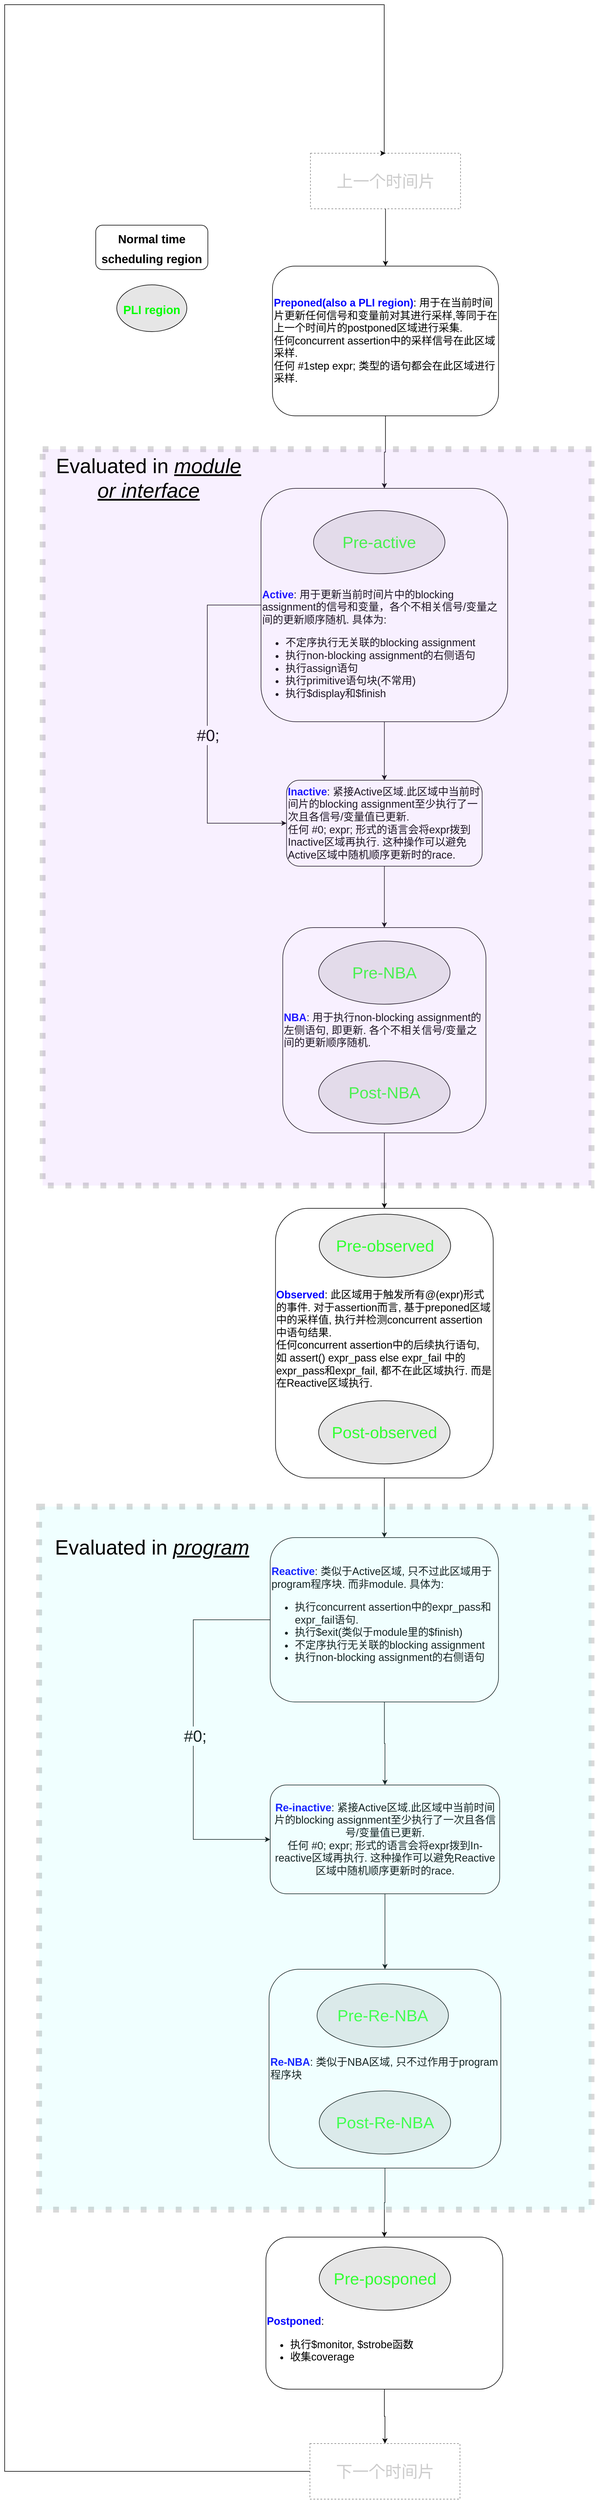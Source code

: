 <mxfile version="14.6.13" type="device"><diagram id="0FlRhhKSoxPwnXyyWRnf" name="Page-1"><mxGraphModel dx="2107" dy="1787" grid="0" gridSize="10" guides="1" tooltips="1" connect="1" arrows="1" fold="1" page="0" pageScale="1" pageWidth="827" pageHeight="1169" math="0" shadow="0"><root><mxCell id="0"/><mxCell id="1" parent="0"/><mxCell id="9OB_LAbCFs1L-e95nhm7-4" style="edgeStyle=orthogonalEdgeStyle;rounded=0;orthogonalLoop=1;jettySize=auto;html=1;entryX=0.5;entryY=0;entryDx=0;entryDy=0;" edge="1" parent="1" source="24gfk-uGKHitr3N9uXJ9-2" target="24gfk-uGKHitr3N9uXJ9-3"><mxGeometry relative="1" as="geometry"/></mxCell><mxCell id="24gfk-uGKHitr3N9uXJ9-2" value="&lt;font style=&quot;font-size: 18px&quot;&gt;&lt;font color=&quot;#0000ff&quot;&gt;&lt;b&gt;Preponed(also a PLI region)&lt;/b&gt;&lt;/font&gt;: 用于在当前时间片更新任何信号和变量前对其进行采样,等同于在上一个时间片的postponed区域进行采集.&lt;br&gt;任何concurrent assertion中的采样信号在此区域采样.&lt;br&gt;任何 #1step expr; 类型的语句都会在此区域进行采样.&lt;/font&gt;" style="rounded=1;whiteSpace=wrap;html=1;align=left;" parent="1" vertex="1"><mxGeometry x="170.64" y="-165" width="387.12" height="256" as="geometry"/></mxCell><mxCell id="9OB_LAbCFs1L-e95nhm7-3" style="edgeStyle=orthogonalEdgeStyle;rounded=0;orthogonalLoop=1;jettySize=auto;html=1;entryX=0.5;entryY=0;entryDx=0;entryDy=0;" edge="1" parent="1" source="24gfk-uGKHitr3N9uXJ9-3" target="24gfk-uGKHitr3N9uXJ9-4"><mxGeometry relative="1" as="geometry"/></mxCell><mxCell id="24gfk-uGKHitr3N9uXJ9-3" value="&lt;font style=&quot;font-size: 18px&quot;&gt;&lt;font color=&quot;#0000ff&quot;&gt;&lt;b&gt;&lt;br&gt;&lt;br&gt;&lt;br&gt;&lt;br&gt;&lt;br&gt;&lt;br&gt;&lt;br&gt;Active&lt;/b&gt;&lt;/font&gt;: 用于更新当前时间片中的blocking assignment的信号和变量，各个不相关信号/变量之间的更新顺序随机. 具体为:&lt;br&gt;&lt;ul&gt;&lt;li&gt;不定序执行无关联的blocking assignment&lt;/li&gt;&lt;li&gt;执行non-blocking assignment的右侧语句&lt;/li&gt;&lt;li&gt;执行assign语句&lt;/li&gt;&lt;li&gt;执行primitive语句块(不常用)&lt;/li&gt;&lt;li&gt;执行$display和$finish&lt;/li&gt;&lt;/ul&gt;&lt;/font&gt;" style="rounded=1;whiteSpace=wrap;html=1;align=left;" parent="1" vertex="1"><mxGeometry x="151.01" y="215" width="422.5" height="399" as="geometry"/></mxCell><mxCell id="9OB_LAbCFs1L-e95nhm7-1" style="edgeStyle=orthogonalEdgeStyle;rounded=0;orthogonalLoop=1;jettySize=auto;html=1;entryX=0;entryY=0.5;entryDx=0;entryDy=0;exitX=0;exitY=0.5;exitDx=0;exitDy=0;endArrow=none;endFill=0;startArrow=classic;startFill=1;" edge="1" parent="1" source="24gfk-uGKHitr3N9uXJ9-4" target="24gfk-uGKHitr3N9uXJ9-3"><mxGeometry relative="1" as="geometry"><Array as="points"><mxPoint x="59" y="788"/><mxPoint x="59" y="415"/></Array></mxGeometry></mxCell><mxCell id="9OB_LAbCFs1L-e95nhm7-2" value="&lt;font style=&quot;font-size: 28px;&quot;&gt;#0;&lt;/font&gt;" style="edgeLabel;html=1;align=center;verticalAlign=middle;resizable=0;points=[];fontSize=28;" vertex="1" connectable="0" parent="9OB_LAbCFs1L-e95nhm7-1"><mxGeometry x="-0.078" relative="1" as="geometry"><mxPoint x="1" y="-10" as="offset"/></mxGeometry></mxCell><mxCell id="9OB_LAbCFs1L-e95nhm7-5" style="edgeStyle=orthogonalEdgeStyle;rounded=0;orthogonalLoop=1;jettySize=auto;html=1;entryX=0.5;entryY=0;entryDx=0;entryDy=0;" edge="1" parent="1" source="24gfk-uGKHitr3N9uXJ9-4" target="24gfk-uGKHitr3N9uXJ9-5"><mxGeometry relative="1" as="geometry"/></mxCell><mxCell id="24gfk-uGKHitr3N9uXJ9-4" value="&lt;font style=&quot;font-size: 18px&quot;&gt;&lt;font color=&quot;#0000ff&quot;&gt;&lt;b&gt;Inactive&lt;/b&gt;&lt;/font&gt;: 紧接Active区域.此区域中当前时间片的blocking assignment至少执行了一次且各信号/变量值已更新.&lt;br&gt;任何 #0; expr; 形式的语言会将expr拨到Inactive区域再执行. 这种操作可以避免Active区域中随机顺序更新时的race.&lt;br&gt;&lt;/font&gt;" style="rounded=1;whiteSpace=wrap;html=1;align=left;" parent="1" vertex="1"><mxGeometry x="194.75" y="714" width="335" height="147" as="geometry"/></mxCell><mxCell id="9OB_LAbCFs1L-e95nhm7-7" style="edgeStyle=orthogonalEdgeStyle;rounded=0;orthogonalLoop=1;jettySize=auto;html=1;entryX=0.5;entryY=0;entryDx=0;entryDy=0;" edge="1" parent="1" source="24gfk-uGKHitr3N9uXJ9-5" target="24gfk-uGKHitr3N9uXJ9-6"><mxGeometry relative="1" as="geometry"/></mxCell><mxCell id="24gfk-uGKHitr3N9uXJ9-5" value="&lt;font style=&quot;font-size: 18px&quot;&gt;&lt;b&gt;&lt;font color=&quot;#0000ff&quot;&gt;NBA&lt;/font&gt;&lt;/b&gt;: 用于执行non-blocking assignment的左侧语句, 即更新.&amp;nbsp;&lt;/font&gt;&lt;span style=&quot;font-size: 18px&quot;&gt;各个不相关信号/变量之间的更新顺序随机.&lt;/span&gt;" style="rounded=1;whiteSpace=wrap;html=1;align=left;" parent="1" vertex="1"><mxGeometry x="188.25" y="966" width="348" height="351" as="geometry"/></mxCell><mxCell id="9OB_LAbCFs1L-e95nhm7-8" style="edgeStyle=orthogonalEdgeStyle;rounded=0;orthogonalLoop=1;jettySize=auto;html=1;entryX=0.5;entryY=0;entryDx=0;entryDy=0;" edge="1" parent="1" source="24gfk-uGKHitr3N9uXJ9-6" target="24gfk-uGKHitr3N9uXJ9-7"><mxGeometry relative="1" as="geometry"/></mxCell><mxCell id="24gfk-uGKHitr3N9uXJ9-6" value="&lt;div style=&quot;text-align: left&quot;&gt;&lt;font style=&quot;font-size: 18px&quot;&gt;&lt;font color=&quot;#0000ff&quot;&gt;&lt;b&gt;Observed&lt;/b&gt;&lt;/font&gt;: 此区域用于触发所有@(expr)形式的事件.&amp;nbsp;&lt;/font&gt;&lt;span style=&quot;font-size: 18px&quot;&gt;对于assertion而言, 基于preponed区域中的采样值, 执行并检测concurrent assertion中语句结果.&amp;nbsp;&lt;/span&gt;&lt;/div&gt;&lt;div style=&quot;text-align: left&quot;&gt;&lt;font style=&quot;font-size: 18px&quot;&gt;任何concurrent assertion中的后续执行语句, 如 assert() expr_pass else expr_fail 中的expr_pass和expr_fail, 都不在此区域执行. 而是在Reactive区域执行.&lt;/font&gt;&lt;/div&gt;&lt;div style=&quot;text-align: left&quot;&gt;&lt;span style=&quot;color: rgba(0 , 0 , 0 , 0) ; font-family: monospace ; font-size: 0px&quot;&gt;于%3CmxGraphModel%3E%3Croot%3E%3CmxCell%20id%3D%220%22%2F%3E%3CmxCell%20id%3D%221%22%20parent%3D%220%22%2F%3E%3CmxCell%20id%3D%222%22%20value%3D%22%26lt%3Bfont%20style%3D%26quot%3Bfont-size%3A%2018px%26quot%3B%26gt%3BNBA%26lt%3B%2Ffont%26gt%3B%22%20style%3D%22rounded%3D1%3BwhiteSpace%3Dwrap%3Bhtml%3D1%3B%22%20vertex%3D%221%22%20parent%3D%221%22%3E%3CmxGeometry%20x%3D%22320%22%20y%3D%22720%22%20width%3D%22120%22%20height%3D%2260%22%20as%3D%22geometry%22%2F%3E%3C%2FmxCell%3E%3C%2Froot%3E%3C%2FmxGraphModel%3E：sd&lt;/span&gt;&lt;/div&gt;" style="rounded=1;whiteSpace=wrap;html=1;" parent="1" vertex="1"><mxGeometry x="175.82" y="1446" width="372.88" height="461" as="geometry"/></mxCell><mxCell id="9OB_LAbCFs1L-e95nhm7-9" style="edgeStyle=orthogonalEdgeStyle;rounded=0;orthogonalLoop=1;jettySize=auto;html=1;entryX=0.5;entryY=0;entryDx=0;entryDy=0;" edge="1" parent="1" source="24gfk-uGKHitr3N9uXJ9-7" target="24gfk-uGKHitr3N9uXJ9-8"><mxGeometry relative="1" as="geometry"/></mxCell><mxCell id="24gfk-uGKHitr3N9uXJ9-7" value="&lt;font style=&quot;font-size: 18px&quot;&gt;&lt;font color=&quot;#0000ff&quot;&gt;&lt;b&gt;Reactive&lt;/b&gt;&lt;/font&gt;: 类似于Active区域, 只不过此区域用于program程序块. 而非module. 具体为:&lt;br&gt;&lt;ul&gt;&lt;li&gt;&lt;font style=&quot;font-size: 18px&quot;&gt;执行concurrent assertion中的expr_pass和expr_fail语句.&lt;/font&gt;&lt;/li&gt;&lt;li&gt;&lt;font style=&quot;font-size: 18px&quot;&gt;执行$exit(类似于module里的$finish)&lt;/font&gt;&lt;/li&gt;&lt;li&gt;不定序执行无关联的blocking assignment&lt;/li&gt;&lt;li&gt;执行non-blocking assignment的右侧语句&lt;/li&gt;&lt;/ul&gt;&lt;/font&gt;" style="rounded=1;whiteSpace=wrap;html=1;align=left;" parent="1" vertex="1"><mxGeometry x="166.76" y="2009" width="391" height="281" as="geometry"/></mxCell><mxCell id="9OB_LAbCFs1L-e95nhm7-10" style="edgeStyle=orthogonalEdgeStyle;rounded=0;orthogonalLoop=1;jettySize=auto;html=1;entryX=0.5;entryY=0;entryDx=0;entryDy=0;" edge="1" parent="1" source="24gfk-uGKHitr3N9uXJ9-8" target="24gfk-uGKHitr3N9uXJ9-9"><mxGeometry relative="1" as="geometry"/></mxCell><mxCell id="9OB_LAbCFs1L-e95nhm7-13" style="edgeStyle=orthogonalEdgeStyle;rounded=0;orthogonalLoop=1;jettySize=auto;html=1;entryX=0;entryY=0.5;entryDx=0;entryDy=0;endArrow=none;endFill=0;startArrow=classic;startFill=1;" edge="1" parent="1" source="24gfk-uGKHitr3N9uXJ9-8" target="24gfk-uGKHitr3N9uXJ9-7"><mxGeometry relative="1" as="geometry"><Array as="points"><mxPoint x="35" y="2525"/><mxPoint x="35" y="2150"/></Array></mxGeometry></mxCell><mxCell id="9OB_LAbCFs1L-e95nhm7-14" value="#0;" style="edgeLabel;html=1;align=center;verticalAlign=middle;resizable=0;points=[];fontSize=28;" vertex="1" connectable="0" parent="9OB_LAbCFs1L-e95nhm7-13"><mxGeometry x="0.101" y="2" relative="1" as="geometry"><mxPoint x="5" y="43" as="offset"/></mxGeometry></mxCell><mxCell id="24gfk-uGKHitr3N9uXJ9-8" value="&lt;font color=&quot;#0000ff&quot; style=&quot;font-size: 18px ; text-align: left&quot;&gt;&lt;b&gt;Re-inactive&lt;/b&gt;&lt;/font&gt;&lt;span style=&quot;font-size: 18px ; text-align: left&quot;&gt;: 紧接Active区域.此区域中当前时间片的blocking assignment至少执行了一次且各信号/变量值已更新.&lt;/span&gt;&lt;br style=&quot;font-size: 18px ; text-align: left&quot;&gt;&lt;span style=&quot;font-size: 18px ; text-align: left&quot;&gt;任何 #0; expr; 形式的语言会将expr拨到In-reactive区域再执行. 这种操作可以避免Reactive区域中随机顺序更新时的race.&lt;/span&gt;" style="rounded=1;whiteSpace=wrap;html=1;" parent="1" vertex="1"><mxGeometry x="166.76" y="2432" width="393" height="186" as="geometry"/></mxCell><mxCell id="9OB_LAbCFs1L-e95nhm7-12" style="edgeStyle=orthogonalEdgeStyle;rounded=0;orthogonalLoop=1;jettySize=auto;html=1;entryX=0.5;entryY=0;entryDx=0;entryDy=0;" edge="1" parent="1" source="24gfk-uGKHitr3N9uXJ9-9" target="24gfk-uGKHitr3N9uXJ9-10"><mxGeometry relative="1" as="geometry"/></mxCell><mxCell id="24gfk-uGKHitr3N9uXJ9-9" value="&lt;font style=&quot;font-size: 18px&quot;&gt;&lt;b&gt;&lt;font color=&quot;#0000ff&quot;&gt;Re-NBA&lt;/font&gt;&lt;/b&gt;: 类似于NBA区域, 只不过作用于program程序块&lt;/font&gt;" style="rounded=1;whiteSpace=wrap;html=1;align=left;" parent="1" vertex="1"><mxGeometry x="164.76" y="2747" width="397" height="340" as="geometry"/></mxCell><mxCell id="9OB_LAbCFs1L-e95nhm7-29" style="edgeStyle=orthogonalEdgeStyle;rounded=0;orthogonalLoop=1;jettySize=auto;html=1;entryX=0.5;entryY=0;entryDx=0;entryDy=0;fontSize=28;" edge="1" parent="1" source="24gfk-uGKHitr3N9uXJ9-10" target="9OB_LAbCFs1L-e95nhm7-28"><mxGeometry relative="1" as="geometry"/></mxCell><mxCell id="24gfk-uGKHitr3N9uXJ9-10" value="&lt;font style=&quot;font-size: 18px&quot;&gt;&lt;b&gt;&lt;font color=&quot;#0000ff&quot;&gt;&lt;br&gt;&lt;br&gt;&lt;br&gt;&lt;br&gt;&lt;br&gt;Postponed&lt;/font&gt;&lt;/b&gt;:&lt;br&gt;&lt;ul&gt;&lt;li&gt;&lt;font style=&quot;font-size: 18px&quot;&gt;执行$monitor, $strobe函数&lt;/font&gt;&lt;/li&gt;&lt;li&gt;&lt;font style=&quot;font-size: 18px&quot;&gt;收集coverage&lt;/font&gt;&lt;/li&gt;&lt;/ul&gt;&lt;/font&gt;" style="rounded=1;whiteSpace=wrap;html=1;align=left;" parent="1" vertex="1"><mxGeometry x="159.39" y="3205" width="405.75" height="260" as="geometry"/></mxCell><mxCell id="24gfk-uGKHitr3N9uXJ9-1" value="&lt;font style=&quot;font-size: 28px&quot; color=&quot;#33ff33&quot;&gt;Pre-active&lt;/font&gt;" style="ellipse;whiteSpace=wrap;html=1;fillColor=#E6E6E6;" parent="1" vertex="1"><mxGeometry x="241" y="253" width="225" height="108" as="geometry"/></mxCell><mxCell id="9OB_LAbCFs1L-e95nhm7-17" value="&lt;font style=&quot;font-size: 28px&quot; color=&quot;#33ff33&quot;&gt;Pre-NBA&lt;/font&gt;" style="ellipse;whiteSpace=wrap;html=1;fillColor=#E6E6E6;" vertex="1" parent="1"><mxGeometry x="249.75" y="989" width="225" height="108" as="geometry"/></mxCell><mxCell id="9OB_LAbCFs1L-e95nhm7-18" value="&lt;font style=&quot;font-size: 28px&quot; color=&quot;#33ff33&quot;&gt;Post-NBA&lt;/font&gt;" style="ellipse;whiteSpace=wrap;html=1;fillColor=#E6E6E6;" vertex="1" parent="1"><mxGeometry x="249.75" y="1194" width="225" height="108" as="geometry"/></mxCell><mxCell id="9OB_LAbCFs1L-e95nhm7-19" value="&lt;font style=&quot;font-size: 28px&quot; color=&quot;#33ff33&quot;&gt;Pre-observed&lt;/font&gt;&lt;span style=&quot;color: rgba(0 , 0 , 0 , 0) ; font-family: monospace ; font-size: 0px&quot;&gt;%3CmxGraphModel%3E%3Croot%3E%3CmxCell%20id%3D%220%22%2F%3E%3CmxCell%20id%3D%221%22%20parent%3D%220%22%2F%3E%3CmxCell%20id%3D%222%22%20value%3D%22%26lt%3Bfont%20style%3D%26quot%3Bfont-size%3A%2028px%26quot%3B%20color%3D%26quot%3B%2333ff33%26quot%3B%26gt%3BPre-NBA%26lt%3B%2Ffont%26gt%3B%22%20style%3D%22ellipse%3BwhiteSpace%3Dwrap%3Bhtml%3D1%3B%22%20vertex%3D%221%22%20parent%3D%221%22%3E%3CmxGeometry%20x%3D%22249.75%22%20y%3D%221068%22%20width%3D%22225%22%20height%3D%22108%22%20as%3D%22geometry%22%2F%3E%3C%2FmxCell%3E%3C%2Froot%3E%3C%2FmxGraphModel%3E&lt;/span&gt;" style="ellipse;whiteSpace=wrap;html=1;fillColor=#E6E6E6;" vertex="1" parent="1"><mxGeometry x="250.76" y="1456" width="225" height="108" as="geometry"/></mxCell><mxCell id="9OB_LAbCFs1L-e95nhm7-20" value="&lt;font style=&quot;font-size: 28px&quot; color=&quot;#33ff33&quot;&gt;Post-observed&lt;/font&gt;&lt;span style=&quot;color: rgba(0 , 0 , 0 , 0) ; font-family: monospace ; font-size: 0px&quot;&gt;%3CmxGraphModel%3E%3Croot%3E%3CmxCell%20id%3D%220%22%2F%3E%3CmxCell%20id%3D%221%22%20parent%3D%220%22%2F%3E%3CmxCell%20id%3D%222%22%20value%3D%22%26lt%3Bfont%20style%3D%26quot%3Bfont-size%3A%2028px%26quot%3B%20color%3D%26quot%3B%2333ff33%26quot%3B%26gt%3BPre-NBA%26lt%3B%2Ffont%26gt%3B%22%20style%3D%22ellipse%3BwhiteSpace%3Dwrap%3Bhtml%3D1%3B%22%20vertex%3D%221%22%20parent%3D%221%22%3E%3CmxGeometry%20x%3D%22249.75%22%20y%3D%221068%22%20width%3D%22225%22%20height%3D%22108%22%20as%3D%22geometry%22%2F%3E%3C%2FmxCell%3E%3C%2Froot%3E%3C%2FmxGraphModel%3E&lt;/span&gt;" style="ellipse;whiteSpace=wrap;html=1;fillColor=#E6E6E6;" vertex="1" parent="1"><mxGeometry x="249.75" y="1775" width="225" height="108" as="geometry"/></mxCell><mxCell id="9OB_LAbCFs1L-e95nhm7-21" value="&lt;font style=&quot;font-size: 28px&quot; color=&quot;#33ff33&quot;&gt;Pre-Re-NBA&lt;/font&gt;" style="ellipse;whiteSpace=wrap;html=1;fillColor=#E6E6E6;" vertex="1" parent="1"><mxGeometry x="247" y="2772" width="225" height="108" as="geometry"/></mxCell><mxCell id="9OB_LAbCFs1L-e95nhm7-22" value="&lt;font style=&quot;font-size: 28px&quot; color=&quot;#33ff33&quot;&gt;Post-Re-NBA&lt;/font&gt;" style="ellipse;whiteSpace=wrap;html=1;fillColor=#E6E6E6;" vertex="1" parent="1"><mxGeometry x="250.76" y="2955" width="225" height="108" as="geometry"/></mxCell><mxCell id="9OB_LAbCFs1L-e95nhm7-23" value="&lt;font style=&quot;font-size: 28px&quot; color=&quot;#33ff33&quot;&gt;Pre-posponed&lt;/font&gt;" style="ellipse;whiteSpace=wrap;html=1;fillColor=#E6E6E6;" vertex="1" parent="1"><mxGeometry x="250.76" y="3222" width="225" height="108" as="geometry"/></mxCell><mxCell id="9OB_LAbCFs1L-e95nhm7-24" value="&lt;font style=&quot;font-size: 20px&quot; color=&quot;#00ff00&quot;&gt;&lt;b&gt;PLI region&lt;/b&gt;&lt;/font&gt;" style="ellipse;whiteSpace=wrap;html=1;fontSize=28;align=center;fillColor=#E6E6E6;" vertex="1" parent="1"><mxGeometry x="-96.0" y="-133" width="120" height="80" as="geometry"/></mxCell><mxCell id="9OB_LAbCFs1L-e95nhm7-25" value="&lt;font style=&quot;font-size: 20px&quot;&gt;&lt;b&gt;Normal time scheduling region&lt;/b&gt;&lt;/font&gt;" style="rounded=1;whiteSpace=wrap;html=1;fontSize=28;align=center;" vertex="1" parent="1"><mxGeometry x="-132" y="-235" width="192" height="76" as="geometry"/></mxCell><mxCell id="9OB_LAbCFs1L-e95nhm7-27" style="edgeStyle=orthogonalEdgeStyle;rounded=0;orthogonalLoop=1;jettySize=auto;html=1;entryX=0.5;entryY=0;entryDx=0;entryDy=0;fontSize=28;" edge="1" parent="1" source="9OB_LAbCFs1L-e95nhm7-26" target="24gfk-uGKHitr3N9uXJ9-2"><mxGeometry relative="1" as="geometry"/></mxCell><mxCell id="9OB_LAbCFs1L-e95nhm7-26" value="&lt;font color=&quot;#cccccc&quot;&gt;上一个时间片&lt;/font&gt;" style="rounded=0;whiteSpace=wrap;html=1;fontSize=28;align=center;dashed=1;opacity=50;" vertex="1" parent="1"><mxGeometry x="235.7" y="-358" width="257" height="95" as="geometry"/></mxCell><mxCell id="9OB_LAbCFs1L-e95nhm7-34" style="edgeStyle=orthogonalEdgeStyle;rounded=0;orthogonalLoop=1;jettySize=auto;html=1;entryX=0.5;entryY=0;entryDx=0;entryDy=0;fontSize=28;startArrow=none;startFill=0;endArrow=classic;endFill=1;" edge="1" parent="1" source="9OB_LAbCFs1L-e95nhm7-28" target="9OB_LAbCFs1L-e95nhm7-26"><mxGeometry relative="1" as="geometry"><Array as="points"><mxPoint x="-288" y="3606"/><mxPoint x="-288" y="-612"/><mxPoint x="362" y="-612"/><mxPoint x="362" y="-358"/></Array></mxGeometry></mxCell><mxCell id="9OB_LAbCFs1L-e95nhm7-28" value="&lt;font color=&quot;#cccccc&quot;&gt;下一个时间片&lt;/font&gt;" style="rounded=0;whiteSpace=wrap;html=1;fontSize=28;align=center;dashed=1;opacity=50;" vertex="1" parent="1"><mxGeometry x="234.76" y="3558" width="257" height="95" as="geometry"/></mxCell><mxCell id="9OB_LAbCFs1L-e95nhm7-30" value="" style="rounded=0;whiteSpace=wrap;html=1;dashed=1;fontSize=28;gradientColor=none;opacity=15;align=center;dashPattern=1 2;strokeWidth=10;fillColor=#CC99FF;" vertex="1" parent="1"><mxGeometry x="-223" y="148" width="940" height="1259" as="geometry"/></mxCell><mxCell id="9OB_LAbCFs1L-e95nhm7-31" value="&lt;font style=&quot;font-size: 35px&quot;&gt;Evaluated in &lt;i&gt;&lt;u&gt;module&lt;br&gt;or interface&lt;br&gt;&lt;/u&gt;&lt;/i&gt;&lt;/font&gt;" style="text;html=1;strokeColor=none;fillColor=none;align=center;verticalAlign=middle;whiteSpace=wrap;rounded=0;dashed=1;dashPattern=1 2;fontSize=28;opacity=15;" vertex="1" parent="1"><mxGeometry x="-217" y="154" width="351" height="86" as="geometry"/></mxCell><mxCell id="9OB_LAbCFs1L-e95nhm7-32" value="" style="rounded=0;whiteSpace=wrap;html=1;dashed=1;fontSize=28;gradientColor=none;opacity=15;align=center;dashPattern=1 2;strokeWidth=10;fillColor=#99FFFF;" vertex="1" parent="1"><mxGeometry x="-229" y="1956" width="946" height="1202" as="geometry"/></mxCell><mxCell id="9OB_LAbCFs1L-e95nhm7-33" value="&lt;font style=&quot;font-size: 35px&quot;&gt;Evaluated in &lt;i&gt;&lt;u&gt;program&lt;/u&gt;&lt;/i&gt;&lt;/font&gt;" style="text;html=1;strokeColor=none;fillColor=none;align=center;verticalAlign=middle;whiteSpace=wrap;rounded=0;dashed=1;dashPattern=1 2;fontSize=28;opacity=15;" vertex="1" parent="1"><mxGeometry x="-211.5" y="1982" width="351" height="86" as="geometry"/></mxCell></root></mxGraphModel></diagram></mxfile>